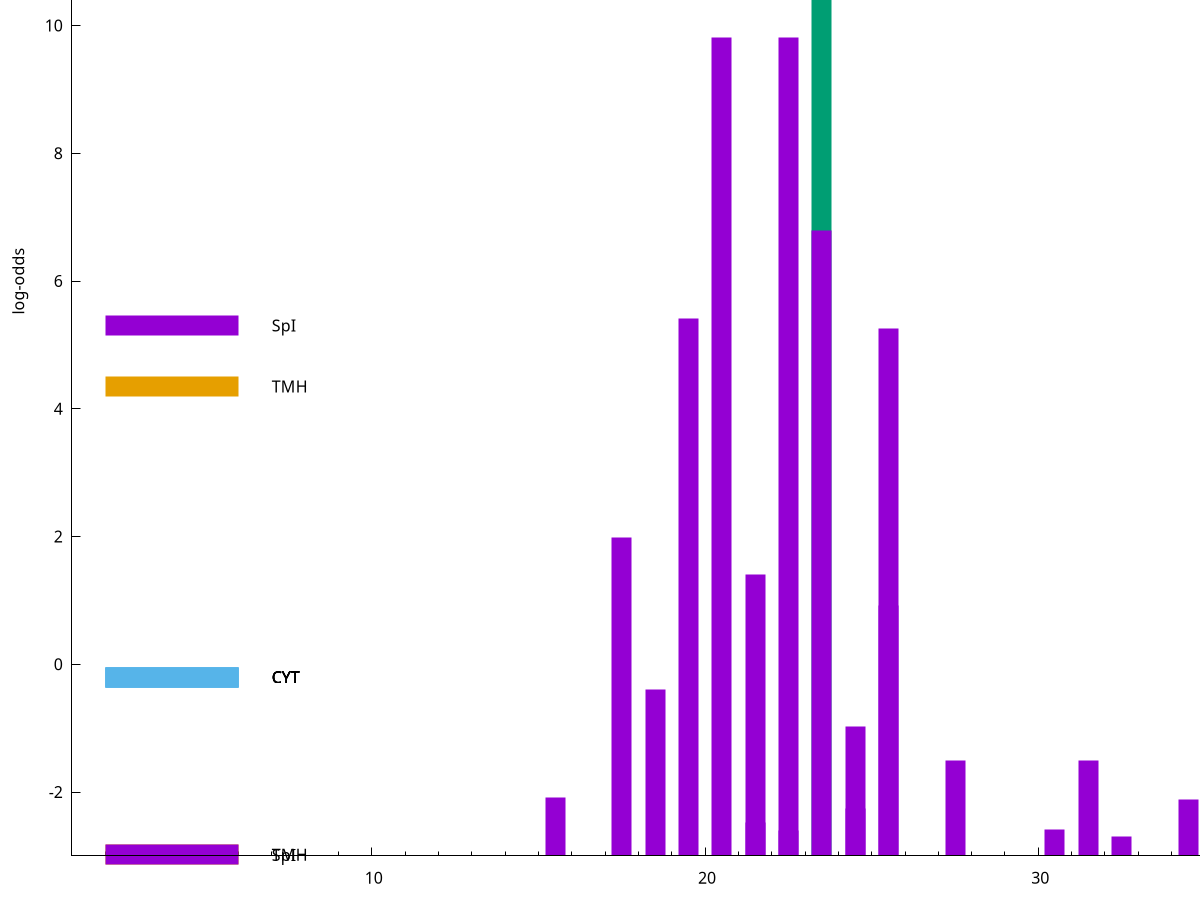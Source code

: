 set title "LipoP predictions for SRR5666568.gff"
set size 2., 1.4
set xrange [1:70] 
set mxtics 10
set yrange [-3:15]
set y2range [0:18]
set ylabel "log-odds"
set term postscript eps color solid "Helvetica" 30
set output "SRR5666568.gff649.eps"
set arrow from 2,12.5498 to 6,12.5498 nohead lt 2 lw 20
set label "SpII" at 7,12.5498
set arrow from 2,10.9373 to 6,10.9373 nohead lt 1 lw 20
set label "SpI" at 7,10.9373
set arrow from 2,5.30308 to 6,5.30308 nohead lt 1 lw 20
set label "SpI" at 7,5.30308
set arrow from 2,4.34903 to 6,4.34903 nohead lt 4 lw 20
set label "TMH" at 7,4.34903
set arrow from 2,-0.200913 to 6,-0.200913 nohead lt 3 lw 20
set label "CYT" at 7,-0.200913
set arrow from 2,-0.200913 to 6,-0.200913 nohead lt 3 lw 20
set label "CYT" at 7,-0.200913
set arrow from 2,-0.200913 to 6,-0.200913 nohead lt 3 lw 20
set label "CYT" at 7,-0.200913
set arrow from 2,-0.200913 to 6,-0.200913 nohead lt 3 lw 20
set label "CYT" at 7,-0.200913
set arrow from 2,-0.200913 to 6,-0.200913 nohead lt 3 lw 20
set label "CYT" at 7,-0.200913
set arrow from 2,-2.98034 to 6,-2.98034 nohead lt 4 lw 20
set label "TMH" at 7,-2.98034
set arrow from 2,-2.9854 to 6,-2.9854 nohead lt 1 lw 20
set label "SpI" at 7,-2.9854
set arrow from 2,12.5498 to 6,12.5498 nohead lt 2 lw 20
set label "SpII" at 7,12.5498
# NOTE: The scores below are the log-odds scores with the threshold
# NOTE: subtracted (a hack to make gnuplot make the histogram all
# NOTE: look nice).
plot "-" axes x1y2 title "" with impulses lt 2 lw 20, "-" axes x1y2 title "" with impulses lt 1 lw 20
23.500000 15.549800
e
22.500000 12.812520
20.500000 12.808980
23.500000 9.791230
19.500000 8.421280
25.500000 8.256070
17.500000 4.990210
21.500000 4.409860
25.500000 3.920715
18.500000 2.599525
24.500000 2.029792
27.500000 1.500110
31.500000 1.489360
15.500000 0.919780
34.500000 0.887880
24.500000 0.736060
21.500000 0.520710
30.500000 0.418730
22.500000 0.402760
32.500000 0.305720
e
exit
